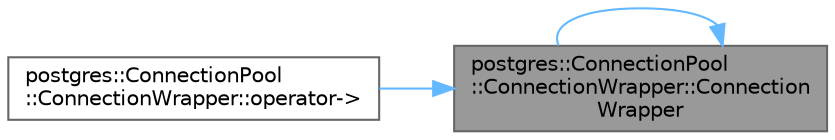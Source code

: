 digraph "postgres::ConnectionPool::ConnectionWrapper::ConnectionWrapper"
{
 // LATEX_PDF_SIZE
  bgcolor="transparent";
  edge [fontname=Helvetica,fontsize=10,labelfontname=Helvetica,labelfontsize=10];
  node [fontname=Helvetica,fontsize=10,shape=box,height=0.2,width=0.4];
  rankdir="RL";
  Node1 [id="Node000001",label="postgres::ConnectionPool\l::ConnectionWrapper::Connection\lWrapper",height=0.2,width=0.4,color="gray40", fillcolor="grey60", style="filled", fontcolor="black",tooltip="Конструктор класса ConnectionWrapper."];
  Node1 -> Node1 [id="edge1_Node000001_Node000001",dir="back",color="steelblue1",style="solid",tooltip=" "];
  Node1 -> Node2 [id="edge2_Node000001_Node000002",dir="back",color="steelblue1",style="solid",tooltip=" "];
  Node2 [id="Node000002",label="postgres::ConnectionPool\l::ConnectionWrapper::operator-\>",height=0.2,width=0.4,color="grey40", fillcolor="white", style="filled",URL="$classpostgres_1_1_connection_pool_1_1_connection_wrapper.html#a487ac90951be2ff8631274ad2605865d",tooltip="Оператор -> (const)."];
}
